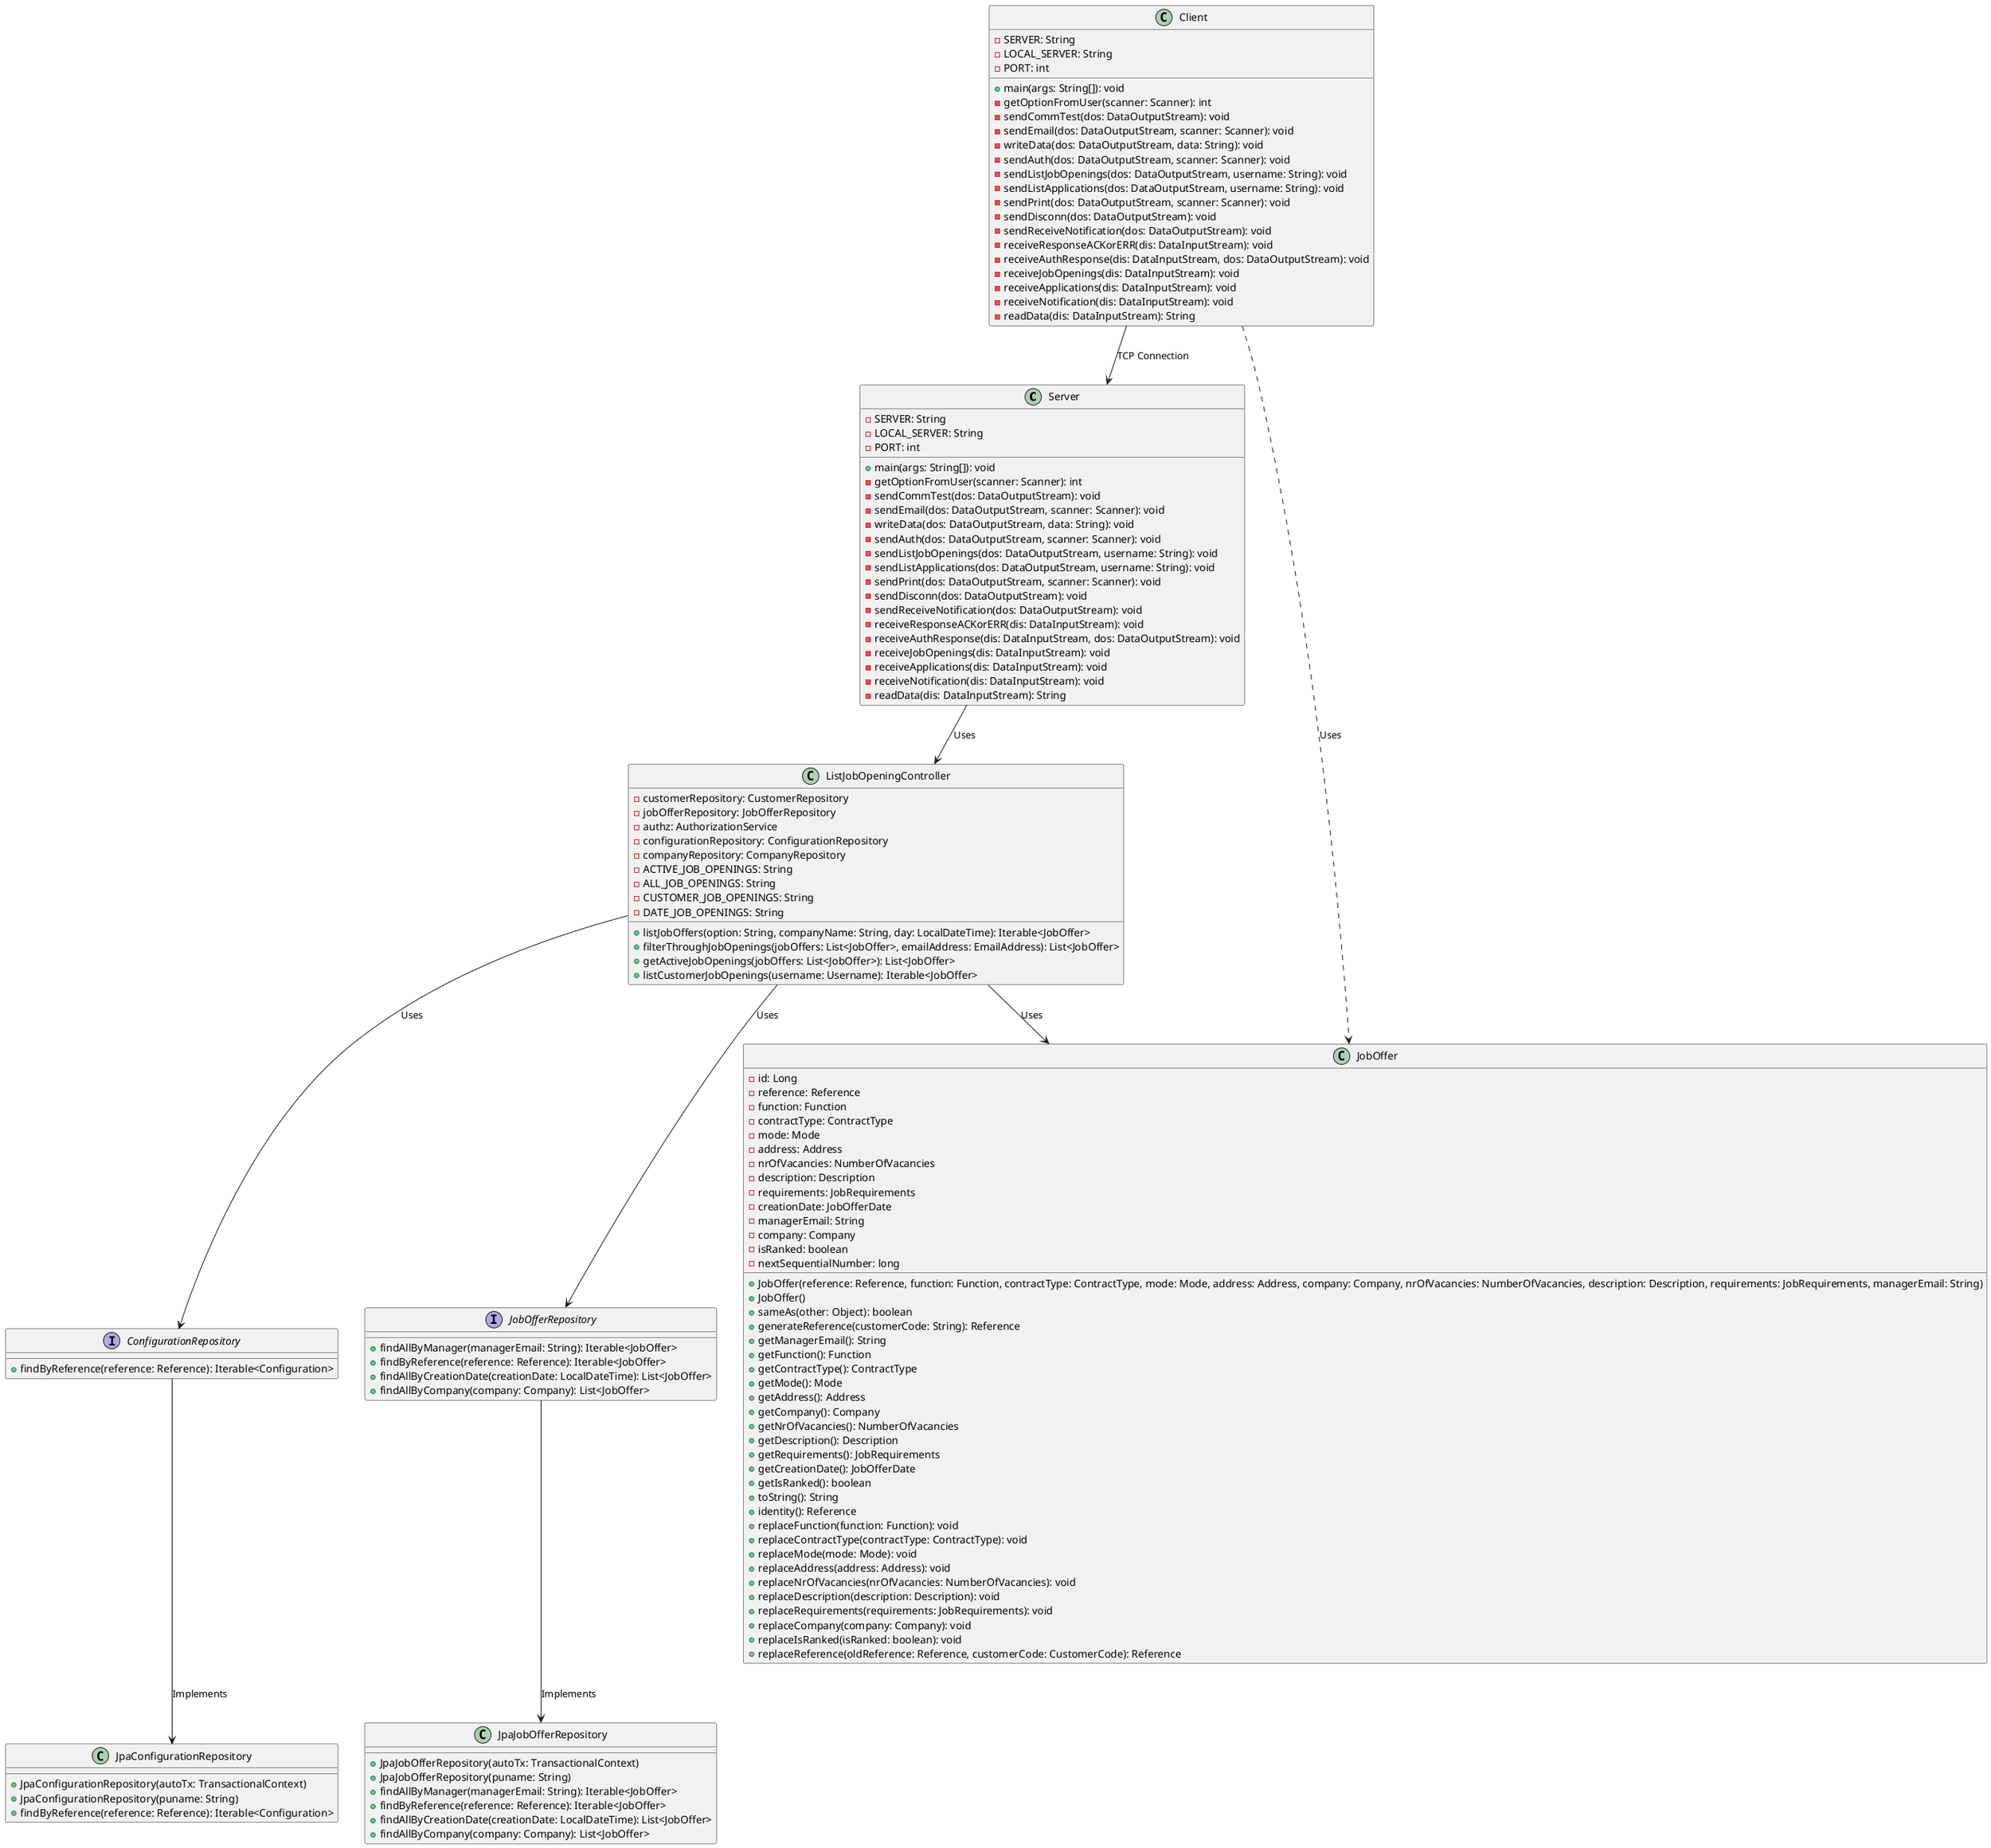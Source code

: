 @startuml US_3002_CD

class Server {
    - SERVER: String
    - LOCAL_SERVER: String
    - PORT: int
    + main(args: String[]): void
    - getOptionFromUser(scanner: Scanner): int
    - sendCommTest(dos: DataOutputStream): void
    - sendEmail(dos: DataOutputStream, scanner: Scanner): void
    - writeData(dos: DataOutputStream, data: String): void
    - sendAuth(dos: DataOutputStream, scanner: Scanner): void
    - sendListJobOpenings(dos: DataOutputStream, username: String): void
    - sendListApplications(dos: DataOutputStream, username: String): void
    - sendPrint(dos: DataOutputStream, scanner: Scanner): void
    - sendDisconn(dos: DataOutputStream): void
    - sendReceiveNotification(dos: DataOutputStream): void
    - receiveResponseACKorERR(dis: DataInputStream): void
    - receiveAuthResponse(dis: DataInputStream, dos: DataOutputStream): void
    - receiveJobOpenings(dis: DataInputStream): void
    - receiveApplications(dis: DataInputStream): void
    - receiveNotification(dis: DataInputStream): void
    - readData(dis: DataInputStream): String
}

class Client {
    - SERVER: String
    - LOCAL_SERVER: String
    - PORT: int
    + main(args: String[]): void
    - getOptionFromUser(scanner: Scanner): int
    - sendCommTest(dos: DataOutputStream): void
    - sendEmail(dos: DataOutputStream, scanner: Scanner): void
    - writeData(dos: DataOutputStream, data: String): void
    - sendAuth(dos: DataOutputStream, scanner: Scanner): void
    - sendListJobOpenings(dos: DataOutputStream, username: String): void
    - sendListApplications(dos: DataOutputStream, username: String): void
    - sendPrint(dos: DataOutputStream, scanner: Scanner): void
    - sendDisconn(dos: DataOutputStream): void
    - sendReceiveNotification(dos: DataOutputStream): void
    - receiveResponseACKorERR(dis: DataInputStream): void
    - receiveAuthResponse(dis: DataInputStream, dos: DataOutputStream): void
    - receiveJobOpenings(dis: DataInputStream): void
    - receiveApplications(dis: DataInputStream): void
    - receiveNotification(dis: DataInputStream): void
    - readData(dis: DataInputStream): String
}

class JobOffer {
    - id: Long
    - reference: Reference
    - function: Function
    - contractType: ContractType
    - mode: Mode
    - address: Address
    - nrOfVacancies: NumberOfVacancies
    - description: Description
    - requirements: JobRequirements
    - creationDate: JobOfferDate
    - managerEmail: String
    - company: Company
    - isRanked: boolean
    - nextSequentialNumber: long
    + JobOffer(reference: Reference, function: Function, contractType: ContractType, mode: Mode, address: Address, company: Company, nrOfVacancies: NumberOfVacancies, description: Description, requirements: JobRequirements, managerEmail: String)
    + JobOffer()
    + sameAs(other: Object): boolean
    + generateReference(customerCode: String): Reference
    + getManagerEmail(): String
    + getFunction(): Function
    + getContractType(): ContractType
    + getMode(): Mode
    + getAddress(): Address
    + getCompany(): Company
    + getNrOfVacancies(): NumberOfVacancies
    + getDescription(): Description
    + getRequirements(): JobRequirements
    + getCreationDate(): JobOfferDate
    + getIsRanked(): boolean
    + toString(): String
    + identity(): Reference
    + replaceFunction(function: Function): void
    + replaceContractType(contractType: ContractType): void
    + replaceMode(mode: Mode): void
    + replaceAddress(address: Address): void
    + replaceNrOfVacancies(nrOfVacancies: NumberOfVacancies): void
    + replaceDescription(description: Description): void
    + replaceRequirements(requirements: JobRequirements): void
    + replaceCompany(company: Company): void
    + replaceIsRanked(isRanked: boolean): void
    + replaceReference(oldReference: Reference, customerCode: CustomerCode): Reference
}

class ListJobOpeningController {
    - customerRepository: CustomerRepository
    - jobOfferRepository: JobOfferRepository
    - authz: AuthorizationService
    - configurationRepository: ConfigurationRepository
    - companyRepository: CompanyRepository
    - ACTIVE_JOB_OPENINGS: String
    - ALL_JOB_OPENINGS: String
    - CUSTOMER_JOB_OPENINGS: String
    - DATE_JOB_OPENINGS: String
    + listJobOffers(option: String, companyName: String, day: LocalDateTime): Iterable<JobOffer>
    + filterThroughJobOpenings(jobOffers: List<JobOffer>, emailAddress: EmailAddress): List<JobOffer>
    + getActiveJobOpenings(jobOffers: List<JobOffer>): List<JobOffer>
    + listCustomerJobOpenings(username: Username): Iterable<JobOffer>
}

interface ConfigurationRepository {
    + findByReference(reference: Reference): Iterable<Configuration>
}

interface JobOfferRepository {
    + findAllByManager(managerEmail: String): Iterable<JobOffer>
    + findByReference(reference: Reference): Iterable<JobOffer>
    + findAllByCreationDate(creationDate: LocalDateTime): List<JobOffer>
    + findAllByCompany(company: Company): List<JobOffer>
}

class JpaConfigurationRepository {
    + JpaConfigurationRepository(autoTx: TransactionalContext)
    + JpaConfigurationRepository(puname: String)
    + findByReference(reference: Reference): Iterable<Configuration>
}

class JpaJobOfferRepository {
    + JpaJobOfferRepository(autoTx: TransactionalContext)
    + JpaJobOfferRepository(puname: String)
    + findAllByManager(managerEmail: String): Iterable<JobOffer>
    + findByReference(reference: Reference): Iterable<JobOffer>
    + findAllByCreationDate(creationDate: LocalDateTime): List<JobOffer>
    + findAllByCompany(company: Company): List<JobOffer>
}

Client --> Server : TCP Connection
Server --> ListJobOpeningController : Uses

Client ..> JobOffer : Uses
ListJobOpeningController --> JobOffer : Uses
ListJobOpeningController --> JobOfferRepository : Uses
ListJobOpeningController --> ConfigurationRepository : Uses
ConfigurationRepository --> JpaConfigurationRepository : Implements
JobOfferRepository --> JpaJobOfferRepository : Implements

@enduml
